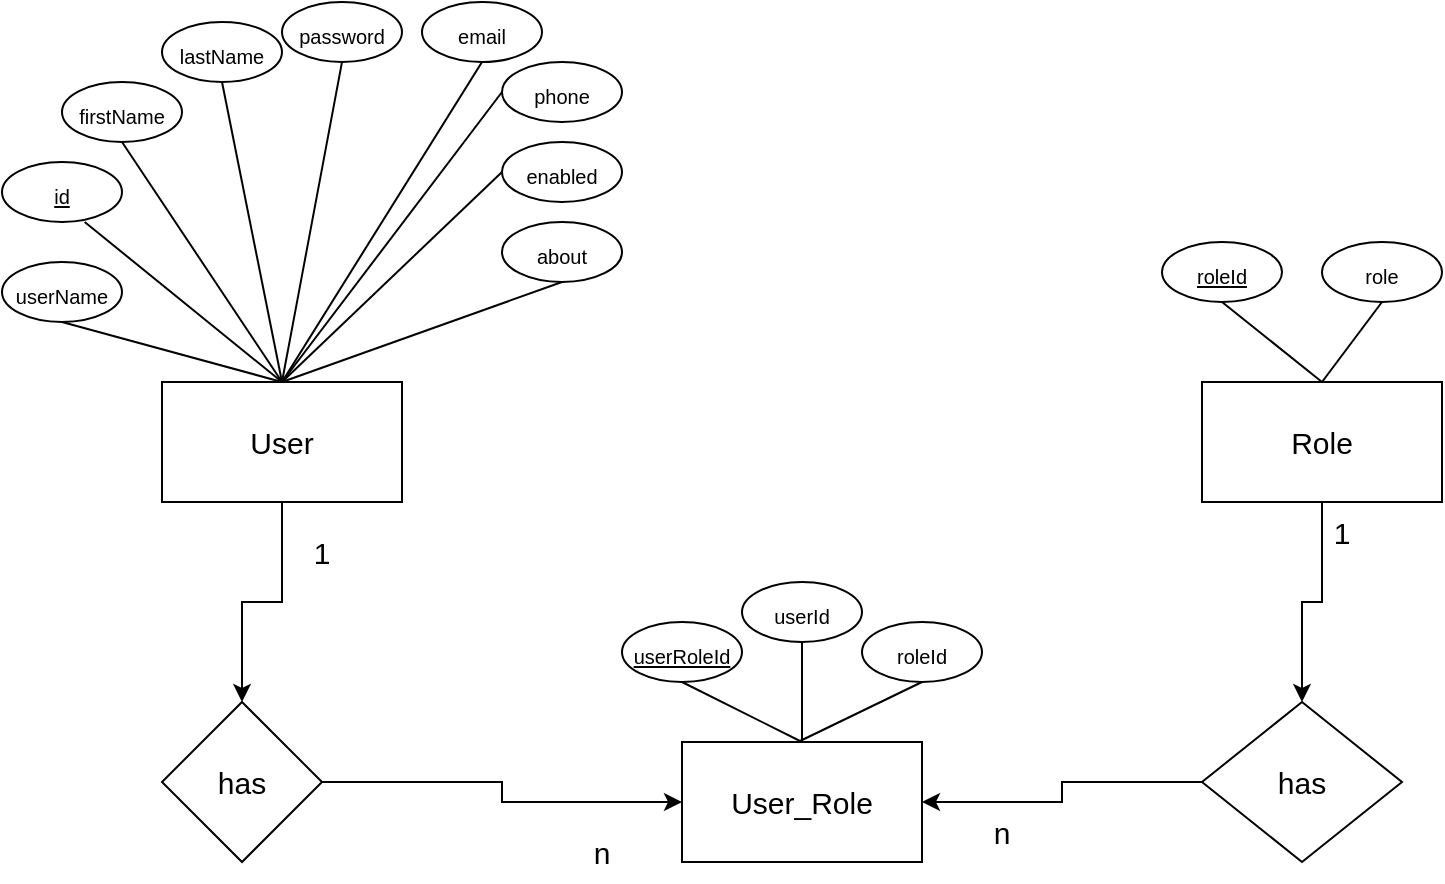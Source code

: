 <mxfile version="20.6.0" type="device"><diagram id="efGgj48oS_F_XReJEl8Y" name="Page-1"><mxGraphModel dx="782" dy="460" grid="1" gridSize="10" guides="1" tooltips="1" connect="1" arrows="1" fold="1" page="1" pageScale="1" pageWidth="850" pageHeight="1100" math="0" shadow="0"><root><mxCell id="0"/><mxCell id="1" parent="0"/><mxCell id="HCGfmMXYaDpuIjnyYWyP-40" style="edgeStyle=orthogonalEdgeStyle;rounded=0;orthogonalLoop=1;jettySize=auto;html=1;exitX=0.5;exitY=1;exitDx=0;exitDy=0;entryX=0.5;entryY=0;entryDx=0;entryDy=0;fontSize=15;" edge="1" parent="1" source="HCGfmMXYaDpuIjnyYWyP-1" target="HCGfmMXYaDpuIjnyYWyP-38"><mxGeometry relative="1" as="geometry"/></mxCell><mxCell id="HCGfmMXYaDpuIjnyYWyP-1" value="&lt;font style=&quot;font-size: 15px;&quot;&gt;User&lt;/font&gt;" style="rounded=0;whiteSpace=wrap;html=1;" vertex="1" parent="1"><mxGeometry x="80" y="200" width="120" height="60" as="geometry"/></mxCell><mxCell id="HCGfmMXYaDpuIjnyYWyP-2" value="&lt;font style=&quot;font-size: 10px;&quot;&gt;&lt;u&gt;id&lt;/u&gt;&lt;/font&gt;" style="ellipse;whiteSpace=wrap;html=1;fontSize=15;" vertex="1" parent="1"><mxGeometry y="90" width="60" height="30" as="geometry"/></mxCell><mxCell id="HCGfmMXYaDpuIjnyYWyP-6" value="" style="endArrow=none;html=1;rounded=0;fontSize=15;exitX=0.689;exitY=1;exitDx=0;exitDy=0;exitPerimeter=0;entryX=0.5;entryY=0;entryDx=0;entryDy=0;" edge="1" parent="1" source="HCGfmMXYaDpuIjnyYWyP-2" target="HCGfmMXYaDpuIjnyYWyP-1"><mxGeometry width="50" height="50" relative="1" as="geometry"><mxPoint x="380" y="260" as="sourcePoint"/><mxPoint x="430" y="210" as="targetPoint"/></mxGeometry></mxCell><mxCell id="HCGfmMXYaDpuIjnyYWyP-7" value="&lt;font style=&quot;font-size: 10px;&quot;&gt;firstName&lt;/font&gt;" style="ellipse;whiteSpace=wrap;html=1;fontSize=15;" vertex="1" parent="1"><mxGeometry x="30" y="50" width="60" height="30" as="geometry"/></mxCell><mxCell id="HCGfmMXYaDpuIjnyYWyP-8" value="" style="endArrow=none;html=1;rounded=0;fontSize=15;exitX=0.5;exitY=0;exitDx=0;exitDy=0;entryX=0.5;entryY=1;entryDx=0;entryDy=0;" edge="1" parent="1" source="HCGfmMXYaDpuIjnyYWyP-1" target="HCGfmMXYaDpuIjnyYWyP-7"><mxGeometry width="50" height="50" relative="1" as="geometry"><mxPoint x="380" y="260" as="sourcePoint"/><mxPoint x="430" y="210" as="targetPoint"/></mxGeometry></mxCell><mxCell id="HCGfmMXYaDpuIjnyYWyP-11" value="&lt;font style=&quot;font-size: 10px;&quot;&gt;lastName&lt;/font&gt;" style="ellipse;whiteSpace=wrap;html=1;fontSize=15;" vertex="1" parent="1"><mxGeometry x="80" y="20" width="60" height="30" as="geometry"/></mxCell><mxCell id="HCGfmMXYaDpuIjnyYWyP-12" value="" style="endArrow=none;html=1;rounded=0;fontSize=15;exitX=0.5;exitY=0;exitDx=0;exitDy=0;entryX=0.5;entryY=1;entryDx=0;entryDy=0;" edge="1" parent="1" source="HCGfmMXYaDpuIjnyYWyP-1" target="HCGfmMXYaDpuIjnyYWyP-11"><mxGeometry width="50" height="50" relative="1" as="geometry"><mxPoint x="150" y="210" as="sourcePoint"/><mxPoint x="70" y="90" as="targetPoint"/></mxGeometry></mxCell><mxCell id="HCGfmMXYaDpuIjnyYWyP-13" value="&lt;span style=&quot;font-size: 10px;&quot;&gt;password&lt;/span&gt;" style="ellipse;whiteSpace=wrap;html=1;fontSize=15;" vertex="1" parent="1"><mxGeometry x="140" y="10" width="60" height="30" as="geometry"/></mxCell><mxCell id="HCGfmMXYaDpuIjnyYWyP-14" value="&lt;span style=&quot;font-size: 10px;&quot;&gt;email&lt;/span&gt;" style="ellipse;whiteSpace=wrap;html=1;fontSize=15;" vertex="1" parent="1"><mxGeometry x="210" y="10" width="60" height="30" as="geometry"/></mxCell><mxCell id="HCGfmMXYaDpuIjnyYWyP-15" value="&lt;span style=&quot;font-size: 10px;&quot;&gt;phone&lt;/span&gt;" style="ellipse;whiteSpace=wrap;html=1;fontSize=15;" vertex="1" parent="1"><mxGeometry x="250" y="40" width="60" height="30" as="geometry"/></mxCell><mxCell id="HCGfmMXYaDpuIjnyYWyP-16" value="&lt;font style=&quot;font-size: 10px;&quot;&gt;enabled&lt;/font&gt;" style="ellipse;whiteSpace=wrap;html=1;fontSize=15;" vertex="1" parent="1"><mxGeometry x="250" y="80" width="60" height="30" as="geometry"/></mxCell><mxCell id="HCGfmMXYaDpuIjnyYWyP-17" value="&lt;font style=&quot;font-size: 10px;&quot;&gt;about&lt;/font&gt;" style="ellipse;whiteSpace=wrap;html=1;fontSize=15;" vertex="1" parent="1"><mxGeometry x="250" y="120" width="60" height="30" as="geometry"/></mxCell><mxCell id="HCGfmMXYaDpuIjnyYWyP-18" value="&lt;font style=&quot;font-size: 10px;&quot;&gt;userName&lt;/font&gt;" style="ellipse;whiteSpace=wrap;html=1;fontSize=15;" vertex="1" parent="1"><mxGeometry y="140" width="60" height="30" as="geometry"/></mxCell><mxCell id="HCGfmMXYaDpuIjnyYWyP-19" value="" style="endArrow=none;html=1;rounded=0;fontSize=15;exitX=0.5;exitY=0;exitDx=0;exitDy=0;entryX=0.5;entryY=1;entryDx=0;entryDy=0;" edge="1" parent="1" source="HCGfmMXYaDpuIjnyYWyP-1" target="HCGfmMXYaDpuIjnyYWyP-13"><mxGeometry width="50" height="50" relative="1" as="geometry"><mxPoint x="150" y="210" as="sourcePoint"/><mxPoint x="120" y="60" as="targetPoint"/></mxGeometry></mxCell><mxCell id="HCGfmMXYaDpuIjnyYWyP-20" value="" style="endArrow=none;html=1;rounded=0;fontSize=15;exitX=0.5;exitY=0;exitDx=0;exitDy=0;entryX=0.5;entryY=1;entryDx=0;entryDy=0;" edge="1" parent="1" source="HCGfmMXYaDpuIjnyYWyP-1" target="HCGfmMXYaDpuIjnyYWyP-14"><mxGeometry width="50" height="50" relative="1" as="geometry"><mxPoint x="160" y="220" as="sourcePoint"/><mxPoint x="130" y="70" as="targetPoint"/></mxGeometry></mxCell><mxCell id="HCGfmMXYaDpuIjnyYWyP-21" value="" style="endArrow=none;html=1;rounded=0;fontSize=15;exitX=0.5;exitY=0;exitDx=0;exitDy=0;entryX=0.5;entryY=1;entryDx=0;entryDy=0;" edge="1" parent="1" source="HCGfmMXYaDpuIjnyYWyP-1" target="HCGfmMXYaDpuIjnyYWyP-18"><mxGeometry width="50" height="50" relative="1" as="geometry"><mxPoint x="170" y="230" as="sourcePoint"/><mxPoint x="140" y="80" as="targetPoint"/></mxGeometry></mxCell><mxCell id="HCGfmMXYaDpuIjnyYWyP-22" value="" style="endArrow=none;html=1;rounded=0;fontSize=15;exitX=0.5;exitY=0;exitDx=0;exitDy=0;entryX=0;entryY=0.5;entryDx=0;entryDy=0;" edge="1" parent="1" source="HCGfmMXYaDpuIjnyYWyP-1" target="HCGfmMXYaDpuIjnyYWyP-15"><mxGeometry width="50" height="50" relative="1" as="geometry"><mxPoint x="180" y="240" as="sourcePoint"/><mxPoint x="150" y="90" as="targetPoint"/></mxGeometry></mxCell><mxCell id="HCGfmMXYaDpuIjnyYWyP-23" value="" style="endArrow=none;html=1;rounded=0;fontSize=15;exitX=0.5;exitY=0;exitDx=0;exitDy=0;entryX=0;entryY=0.5;entryDx=0;entryDy=0;" edge="1" parent="1" source="HCGfmMXYaDpuIjnyYWyP-1" target="HCGfmMXYaDpuIjnyYWyP-16"><mxGeometry width="50" height="50" relative="1" as="geometry"><mxPoint x="190" y="250" as="sourcePoint"/><mxPoint x="160" y="100" as="targetPoint"/></mxGeometry></mxCell><mxCell id="HCGfmMXYaDpuIjnyYWyP-24" value="" style="endArrow=none;html=1;rounded=0;fontSize=15;entryX=0.5;entryY=1;entryDx=0;entryDy=0;" edge="1" parent="1" target="HCGfmMXYaDpuIjnyYWyP-17"><mxGeometry width="50" height="50" relative="1" as="geometry"><mxPoint x="140" y="200" as="sourcePoint"/><mxPoint x="170" y="110" as="targetPoint"/></mxGeometry></mxCell><mxCell id="HCGfmMXYaDpuIjnyYWyP-42" style="edgeStyle=orthogonalEdgeStyle;rounded=0;orthogonalLoop=1;jettySize=auto;html=1;exitX=0.5;exitY=1;exitDx=0;exitDy=0;entryX=0.5;entryY=0;entryDx=0;entryDy=0;fontSize=15;" edge="1" parent="1" source="HCGfmMXYaDpuIjnyYWyP-25" target="HCGfmMXYaDpuIjnyYWyP-39"><mxGeometry relative="1" as="geometry"/></mxCell><mxCell id="HCGfmMXYaDpuIjnyYWyP-25" value="&lt;font style=&quot;font-size: 15px;&quot;&gt;Role&lt;/font&gt;" style="rounded=0;whiteSpace=wrap;html=1;fontSize=10;" vertex="1" parent="1"><mxGeometry x="600" y="200" width="120" height="60" as="geometry"/></mxCell><mxCell id="HCGfmMXYaDpuIjnyYWyP-26" value="&lt;font style=&quot;font-size: 10px;&quot;&gt;&lt;u&gt;roleId&lt;/u&gt;&lt;/font&gt;" style="ellipse;whiteSpace=wrap;html=1;fontSize=15;" vertex="1" parent="1"><mxGeometry x="580" y="130" width="60" height="30" as="geometry"/></mxCell><mxCell id="HCGfmMXYaDpuIjnyYWyP-27" value="&lt;font style=&quot;font-size: 10px;&quot;&gt;role&lt;/font&gt;" style="ellipse;whiteSpace=wrap;html=1;fontSize=15;" vertex="1" parent="1"><mxGeometry x="660" y="130" width="60" height="30" as="geometry"/></mxCell><mxCell id="HCGfmMXYaDpuIjnyYWyP-29" value="" style="endArrow=none;html=1;rounded=0;fontSize=15;entryX=0.5;entryY=1;entryDx=0;entryDy=0;exitX=0.5;exitY=0;exitDx=0;exitDy=0;" edge="1" parent="1" source="HCGfmMXYaDpuIjnyYWyP-25" target="HCGfmMXYaDpuIjnyYWyP-26"><mxGeometry width="50" height="50" relative="1" as="geometry"><mxPoint x="160" y="220" as="sourcePoint"/><mxPoint x="300" y="170" as="targetPoint"/></mxGeometry></mxCell><mxCell id="HCGfmMXYaDpuIjnyYWyP-30" value="" style="endArrow=none;html=1;rounded=0;fontSize=15;entryX=0.5;entryY=1;entryDx=0;entryDy=0;exitX=0.5;exitY=0;exitDx=0;exitDy=0;" edge="1" parent="1" source="HCGfmMXYaDpuIjnyYWyP-25" target="HCGfmMXYaDpuIjnyYWyP-27"><mxGeometry width="50" height="50" relative="1" as="geometry"><mxPoint x="670" y="210" as="sourcePoint"/><mxPoint x="620" y="170" as="targetPoint"/></mxGeometry></mxCell><mxCell id="HCGfmMXYaDpuIjnyYWyP-31" value="User_Role" style="rounded=0;whiteSpace=wrap;html=1;fontSize=15;" vertex="1" parent="1"><mxGeometry x="340" y="380" width="120" height="60" as="geometry"/></mxCell><mxCell id="HCGfmMXYaDpuIjnyYWyP-32" value="&lt;span style=&quot;font-size: 10px;&quot;&gt;&lt;u&gt;userRoleId&lt;/u&gt;&lt;/span&gt;" style="ellipse;whiteSpace=wrap;html=1;fontSize=15;" vertex="1" parent="1"><mxGeometry x="310" y="320" width="60" height="30" as="geometry"/></mxCell><mxCell id="HCGfmMXYaDpuIjnyYWyP-33" value="&lt;span style=&quot;font-size: 10px;&quot;&gt;userId&lt;/span&gt;" style="ellipse;whiteSpace=wrap;html=1;fontSize=15;" vertex="1" parent="1"><mxGeometry x="370" y="300" width="60" height="30" as="geometry"/></mxCell><mxCell id="HCGfmMXYaDpuIjnyYWyP-34" value="&lt;span style=&quot;font-size: 10px;&quot;&gt;roleId&lt;/span&gt;" style="ellipse;whiteSpace=wrap;html=1;fontSize=15;" vertex="1" parent="1"><mxGeometry x="430" y="320" width="60" height="30" as="geometry"/></mxCell><mxCell id="HCGfmMXYaDpuIjnyYWyP-35" value="" style="endArrow=none;html=1;rounded=0;fontSize=15;entryX=0.5;entryY=1;entryDx=0;entryDy=0;exitX=0.5;exitY=0;exitDx=0;exitDy=0;" edge="1" parent="1" source="HCGfmMXYaDpuIjnyYWyP-31" target="HCGfmMXYaDpuIjnyYWyP-32"><mxGeometry width="50" height="50" relative="1" as="geometry"><mxPoint x="380" y="260" as="sourcePoint"/><mxPoint x="430" y="210" as="targetPoint"/></mxGeometry></mxCell><mxCell id="HCGfmMXYaDpuIjnyYWyP-36" value="" style="endArrow=none;html=1;rounded=0;fontSize=15;entryX=0.5;entryY=1;entryDx=0;entryDy=0;exitX=0.5;exitY=0;exitDx=0;exitDy=0;" edge="1" parent="1" source="HCGfmMXYaDpuIjnyYWyP-31" target="HCGfmMXYaDpuIjnyYWyP-33"><mxGeometry width="50" height="50" relative="1" as="geometry"><mxPoint x="387.5" y="390" as="sourcePoint"/><mxPoint x="350" y="340" as="targetPoint"/></mxGeometry></mxCell><mxCell id="HCGfmMXYaDpuIjnyYWyP-37" value="" style="endArrow=none;html=1;rounded=0;fontSize=15;entryX=0.5;entryY=1;entryDx=0;entryDy=0;" edge="1" parent="1" target="HCGfmMXYaDpuIjnyYWyP-34"><mxGeometry width="50" height="50" relative="1" as="geometry"><mxPoint x="398" y="380" as="sourcePoint"/><mxPoint x="360" y="350" as="targetPoint"/></mxGeometry></mxCell><mxCell id="HCGfmMXYaDpuIjnyYWyP-41" style="edgeStyle=orthogonalEdgeStyle;rounded=0;orthogonalLoop=1;jettySize=auto;html=1;exitX=1;exitY=0.5;exitDx=0;exitDy=0;entryX=0;entryY=0.5;entryDx=0;entryDy=0;fontSize=15;" edge="1" parent="1" source="HCGfmMXYaDpuIjnyYWyP-38" target="HCGfmMXYaDpuIjnyYWyP-31"><mxGeometry relative="1" as="geometry"/></mxCell><mxCell id="HCGfmMXYaDpuIjnyYWyP-38" value="has" style="rhombus;whiteSpace=wrap;html=1;fontSize=15;" vertex="1" parent="1"><mxGeometry x="80" y="360" width="80" height="80" as="geometry"/></mxCell><mxCell id="HCGfmMXYaDpuIjnyYWyP-43" style="edgeStyle=orthogonalEdgeStyle;rounded=0;orthogonalLoop=1;jettySize=auto;html=1;entryX=1;entryY=0.5;entryDx=0;entryDy=0;fontSize=15;" edge="1" parent="1" source="HCGfmMXYaDpuIjnyYWyP-39" target="HCGfmMXYaDpuIjnyYWyP-31"><mxGeometry relative="1" as="geometry"/></mxCell><mxCell id="HCGfmMXYaDpuIjnyYWyP-39" value="has" style="rhombus;whiteSpace=wrap;html=1;fontSize=15;" vertex="1" parent="1"><mxGeometry x="600" y="360" width="100" height="80" as="geometry"/></mxCell><mxCell id="HCGfmMXYaDpuIjnyYWyP-44" value="1" style="text;html=1;strokeColor=none;fillColor=none;align=center;verticalAlign=middle;whiteSpace=wrap;rounded=0;fontSize=15;" vertex="1" parent="1"><mxGeometry x="130" y="270" width="60" height="30" as="geometry"/></mxCell><mxCell id="HCGfmMXYaDpuIjnyYWyP-45" value="n" style="text;html=1;strokeColor=none;fillColor=none;align=center;verticalAlign=middle;whiteSpace=wrap;rounded=0;fontSize=15;" vertex="1" parent="1"><mxGeometry x="270" y="420" width="60" height="30" as="geometry"/></mxCell><mxCell id="HCGfmMXYaDpuIjnyYWyP-46" value="1" style="text;html=1;strokeColor=none;fillColor=none;align=center;verticalAlign=middle;whiteSpace=wrap;rounded=0;fontSize=15;" vertex="1" parent="1"><mxGeometry x="640" y="260" width="60" height="30" as="geometry"/></mxCell><mxCell id="HCGfmMXYaDpuIjnyYWyP-47" value="n" style="text;html=1;strokeColor=none;fillColor=none;align=center;verticalAlign=middle;whiteSpace=wrap;rounded=0;fontSize=15;" vertex="1" parent="1"><mxGeometry x="470" y="410" width="60" height="30" as="geometry"/></mxCell></root></mxGraphModel></diagram></mxfile>